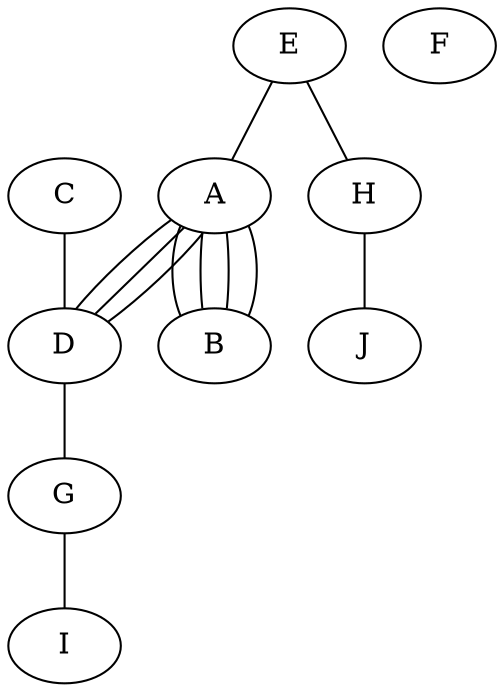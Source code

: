 graph G {A -- B; C; J; H -- J; A -- B; C; J; E -- H; J; A -- D; E; F; A -- D; E; H; E -- A -- D; E; J; A -- B; I; G -- I; A -- B; I; D -- G; I; C -- D; E; }

